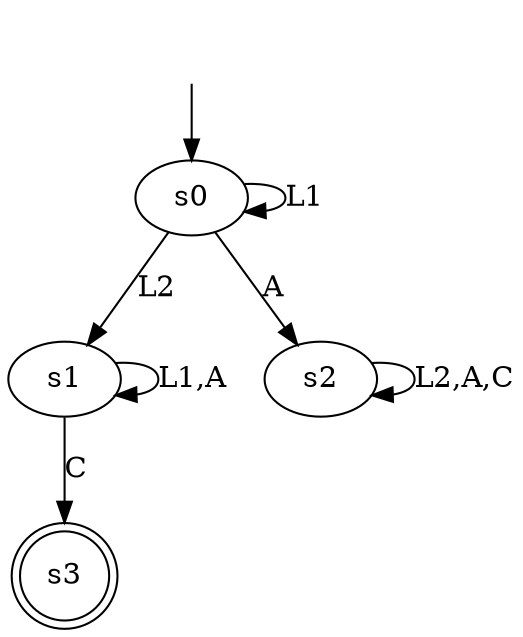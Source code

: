 digraph "output/system_dfa" {
s0 [label=s0];
s1 [label=s1];
s2 [label=s2];
s3 [label=s3, shape=doublecircle];
s0 -> s0  [label=L1];
s0 -> s1  [label=L2];
s0 -> s2  [label=A];
s1 -> s1  [label="L1,A"];
s1 -> s3  [label=C];
s2 -> s2  [label="L2,A,C"];
__start0 [label="", shape=none];
__start0 -> s0  [label=""];
}
